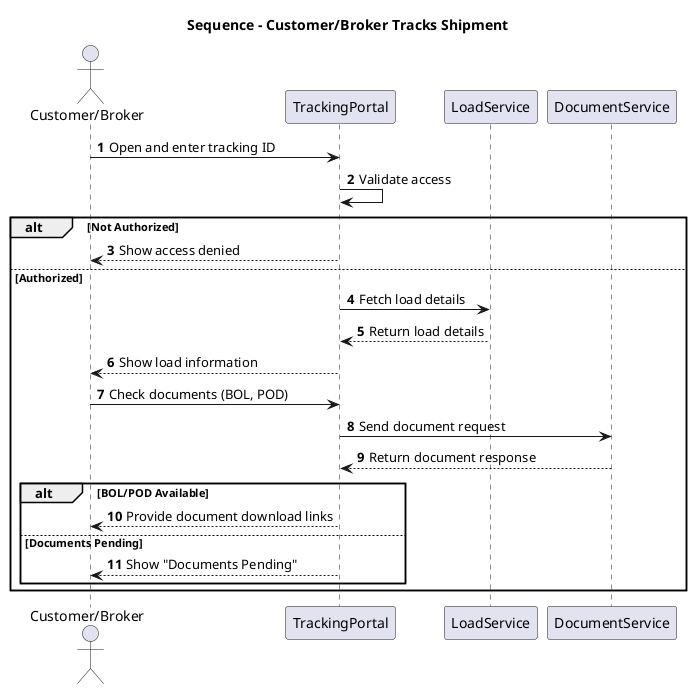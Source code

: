 @startuml
title Sequence – Customer/Broker Tracks Shipment
autonumber
actor "Customer/Broker" as CustomerBroker
participant TrackingPortal
participant LoadService
participant DocumentService

CustomerBroker -> TrackingPortal : Open and enter tracking ID
TrackingPortal -> TrackingPortal : Validate access

alt Not Authorized
  TrackingPortal --> CustomerBroker : Show access denied
else Authorized
  TrackingPortal -> LoadService : Fetch load details
  LoadService --> TrackingPortal : Return load details
  TrackingPortal --> CustomerBroker : Show load information

  CustomerBroker -> TrackingPortal : Check documents (BOL, POD)
  TrackingPortal -> DocumentService : Send document request
  DocumentService --> TrackingPortal : Return document response

  alt BOL/POD Available
    TrackingPortal --> CustomerBroker : Provide document download links
  else Documents Pending
    TrackingPortal --> CustomerBroker : Show "Documents Pending"
  end
end
@enduml
